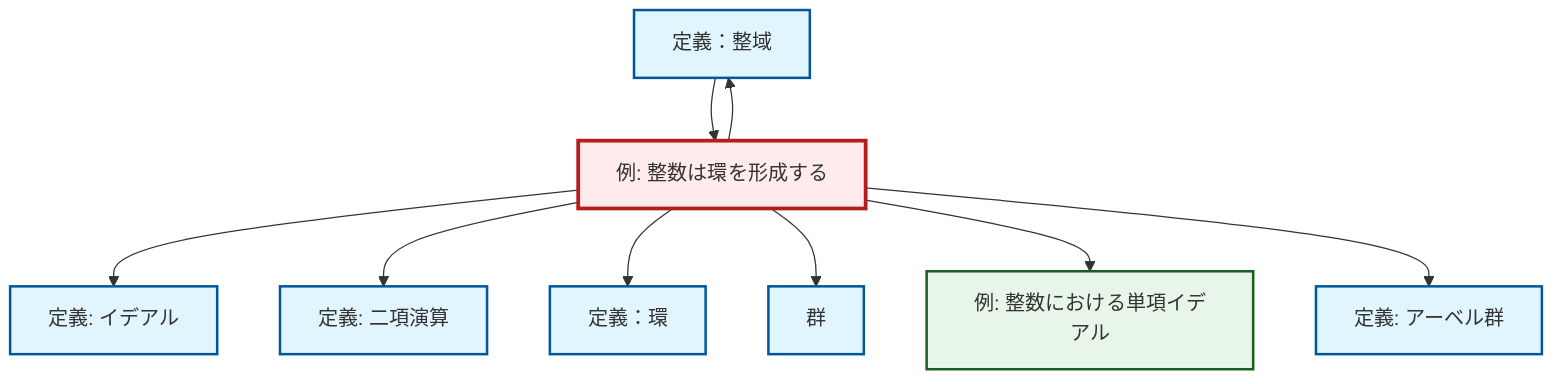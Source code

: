 graph TD
    classDef definition fill:#e1f5fe,stroke:#01579b,stroke-width:2px
    classDef theorem fill:#f3e5f5,stroke:#4a148c,stroke-width:2px
    classDef axiom fill:#fff3e0,stroke:#e65100,stroke-width:2px
    classDef example fill:#e8f5e9,stroke:#1b5e20,stroke-width:2px
    classDef current fill:#ffebee,stroke:#b71c1c,stroke-width:3px
    def-integral-domain["定義：整域"]:::definition
    def-ideal["定義: イデアル"]:::definition
    def-binary-operation["定義: 二項演算"]:::definition
    ex-integers-ring["例: 整数は環を形成する"]:::example
    def-abelian-group["定義: アーベル群"]:::definition
    ex-principal-ideal["例: 整数における単項イデアル"]:::example
    def-ring["定義：環"]:::definition
    def-group["群"]:::definition
    ex-integers-ring --> def-ideal
    ex-integers-ring --> def-integral-domain
    ex-integers-ring --> def-binary-operation
    ex-integers-ring --> def-ring
    ex-integers-ring --> def-group
    def-integral-domain --> ex-integers-ring
    ex-integers-ring --> ex-principal-ideal
    ex-integers-ring --> def-abelian-group
    class ex-integers-ring current